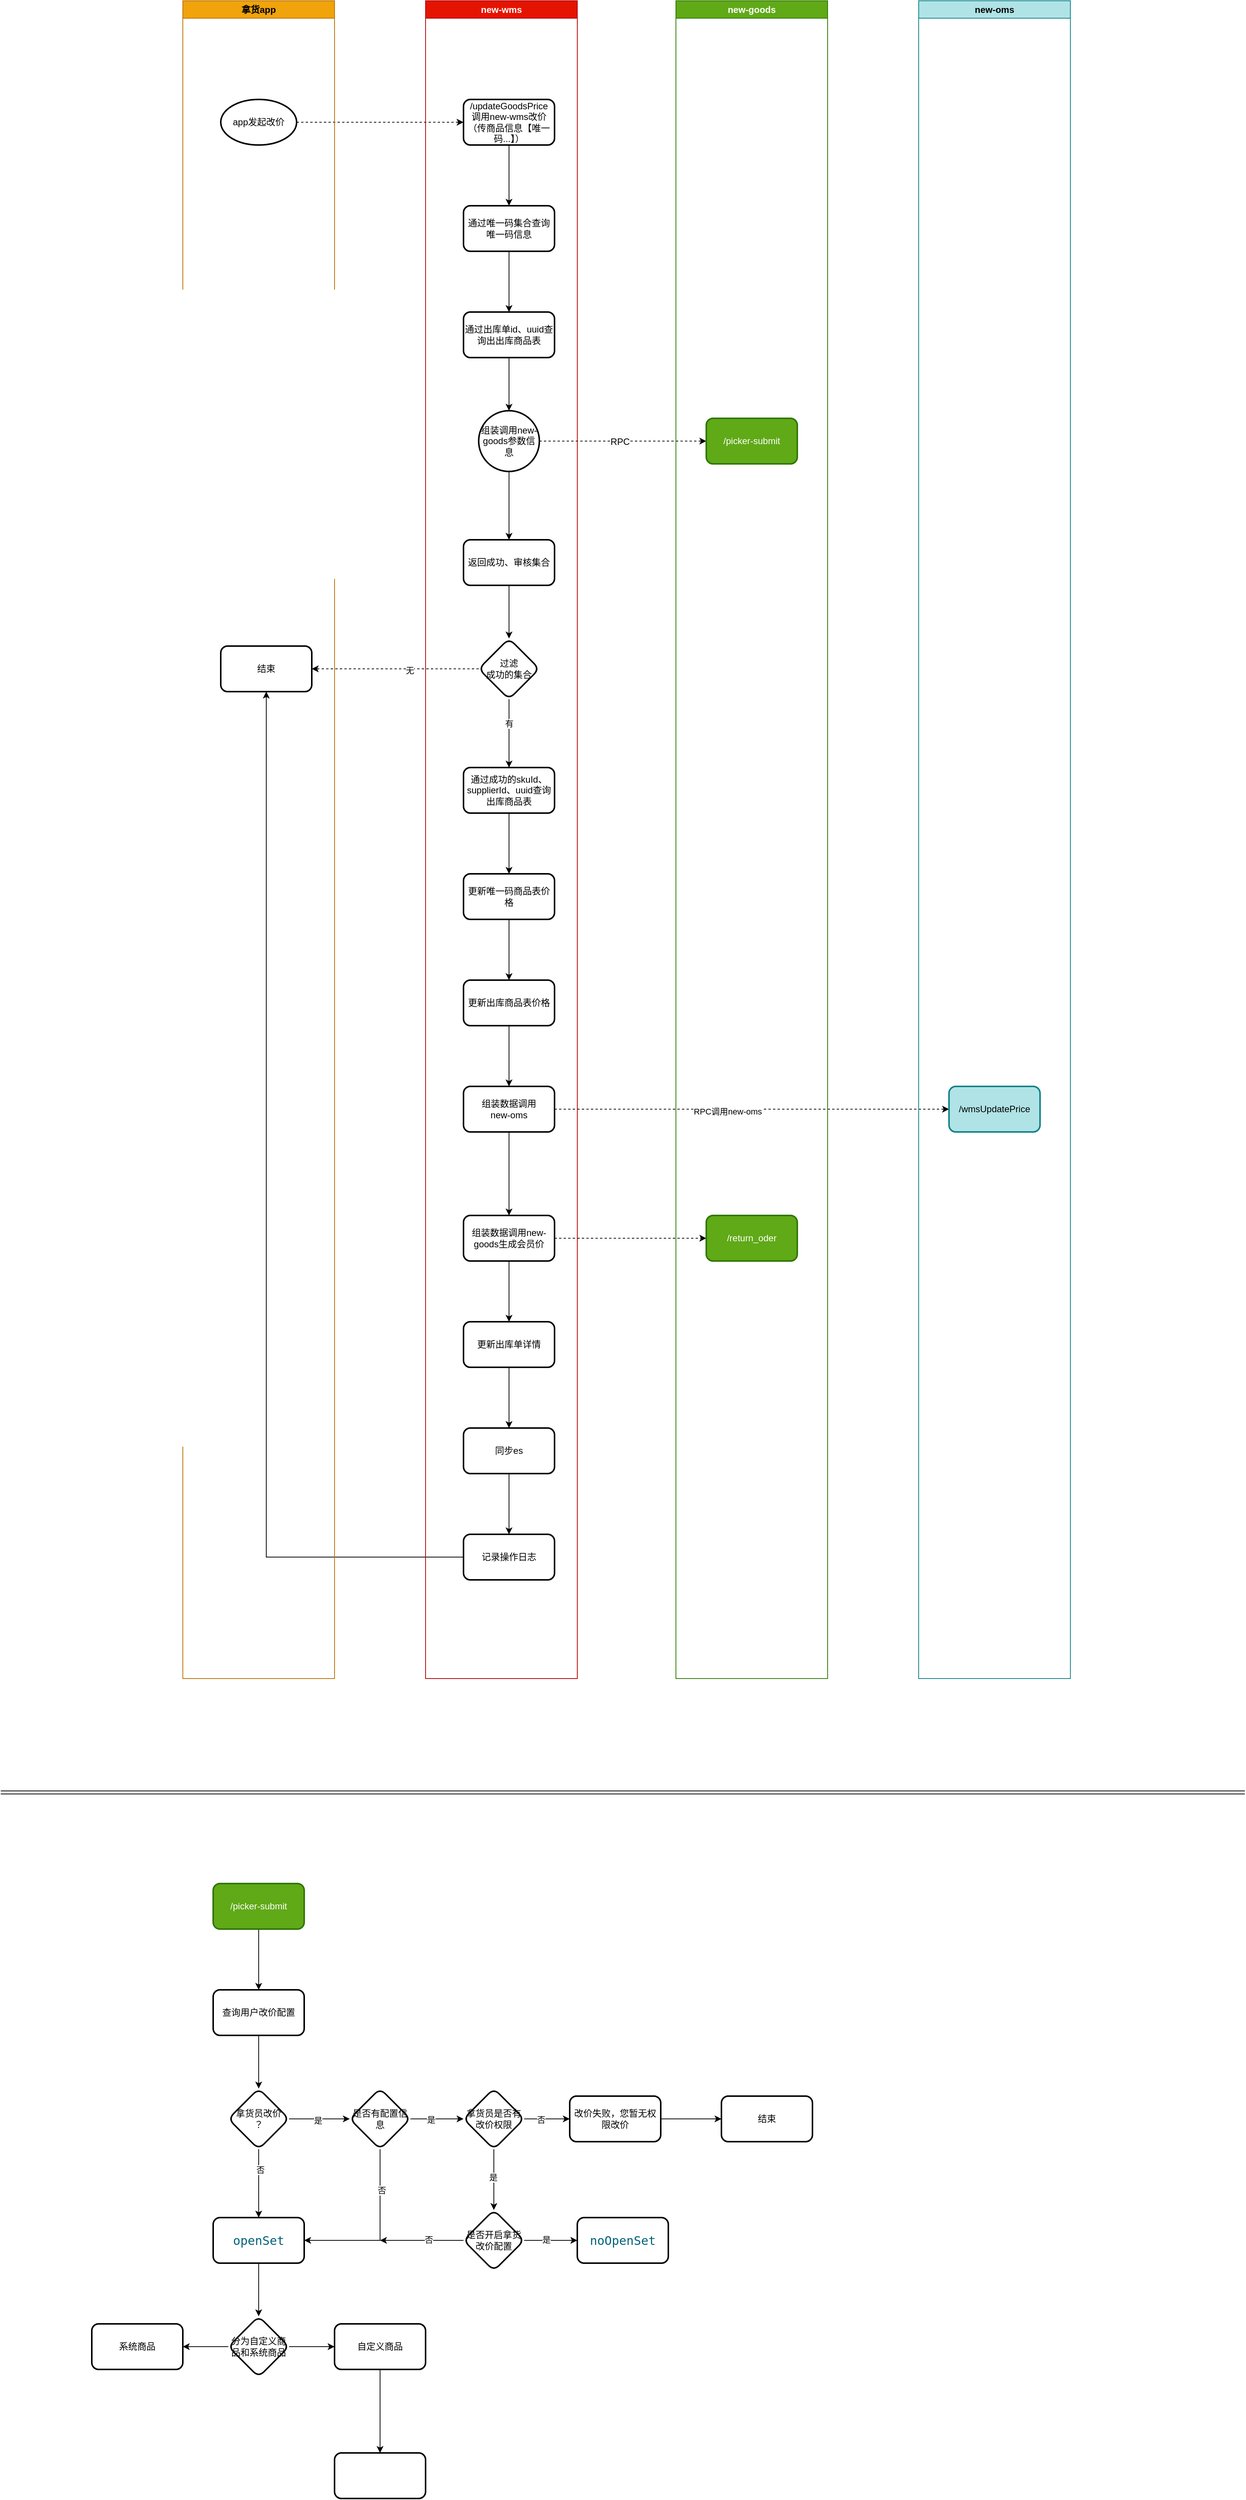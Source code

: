 <mxfile version="24.6.3" type="github">
  <diagram name="第 1 页" id="k2UzO8kCVZlPn5GwoeDi">
    <mxGraphModel dx="2074" dy="1106" grid="1" gridSize="10" guides="1" tooltips="1" connect="1" arrows="1" fold="1" page="1" pageScale="1" pageWidth="827" pageHeight="1169" math="0" shadow="0">
      <root>
        <mxCell id="0" />
        <mxCell id="1" parent="0" />
        <mxCell id="qySqaeS_JPql4BwvPAK2-4" value="" style="edgeStyle=orthogonalEdgeStyle;rounded=0;orthogonalLoop=1;jettySize=auto;html=1;dashed=1;" edge="1" parent="1" source="qySqaeS_JPql4BwvPAK2-2" target="qySqaeS_JPql4BwvPAK2-3">
          <mxGeometry relative="1" as="geometry" />
        </mxCell>
        <mxCell id="qySqaeS_JPql4BwvPAK2-2" value="app发起改价" style="strokeWidth=2;html=1;shape=mxgraph.flowchart.start_1;whiteSpace=wrap;" vertex="1" parent="1">
          <mxGeometry x="290" y="210" width="100" height="60" as="geometry" />
        </mxCell>
        <mxCell id="qySqaeS_JPql4BwvPAK2-6" value="" style="edgeStyle=orthogonalEdgeStyle;rounded=0;orthogonalLoop=1;jettySize=auto;html=1;" edge="1" parent="1" source="qySqaeS_JPql4BwvPAK2-3" target="qySqaeS_JPql4BwvPAK2-5">
          <mxGeometry relative="1" as="geometry" />
        </mxCell>
        <mxCell id="qySqaeS_JPql4BwvPAK2-3" value="/updateGoodsPrice&lt;br&gt;调用new-wms改价&lt;br&gt;（传商品信息【唯一码...】）" style="rounded=1;whiteSpace=wrap;html=1;strokeWidth=2;" vertex="1" parent="1">
          <mxGeometry x="610" y="210" width="120" height="60" as="geometry" />
        </mxCell>
        <mxCell id="qySqaeS_JPql4BwvPAK2-8" value="" style="edgeStyle=orthogonalEdgeStyle;rounded=0;orthogonalLoop=1;jettySize=auto;html=1;" edge="1" parent="1" source="qySqaeS_JPql4BwvPAK2-5" target="qySqaeS_JPql4BwvPAK2-7">
          <mxGeometry relative="1" as="geometry" />
        </mxCell>
        <mxCell id="qySqaeS_JPql4BwvPAK2-5" value="通过唯一码集合查询唯一码信息" style="whiteSpace=wrap;html=1;rounded=1;strokeWidth=2;" vertex="1" parent="1">
          <mxGeometry x="610" y="350" width="120" height="60" as="geometry" />
        </mxCell>
        <mxCell id="qySqaeS_JPql4BwvPAK2-10" value="" style="edgeStyle=orthogonalEdgeStyle;rounded=0;orthogonalLoop=1;jettySize=auto;html=1;" edge="1" parent="1" source="qySqaeS_JPql4BwvPAK2-7" target="qySqaeS_JPql4BwvPAK2-9">
          <mxGeometry relative="1" as="geometry" />
        </mxCell>
        <mxCell id="qySqaeS_JPql4BwvPAK2-7" value="通过出库单id、uuid查询出出库商品表" style="whiteSpace=wrap;html=1;rounded=1;strokeWidth=2;" vertex="1" parent="1">
          <mxGeometry x="610" y="490" width="120" height="60" as="geometry" />
        </mxCell>
        <mxCell id="qySqaeS_JPql4BwvPAK2-14" value="" style="edgeStyle=orthogonalEdgeStyle;rounded=0;orthogonalLoop=1;jettySize=auto;html=1;dashed=1;" edge="1" parent="1" source="qySqaeS_JPql4BwvPAK2-9" target="qySqaeS_JPql4BwvPAK2-13">
          <mxGeometry relative="1" as="geometry" />
        </mxCell>
        <mxCell id="qySqaeS_JPql4BwvPAK2-18" value="&lt;span style=&quot;font-size: 12px; background-color: rgb(251, 251, 251);&quot;&gt;RPC&lt;/span&gt;" style="edgeLabel;html=1;align=center;verticalAlign=middle;resizable=0;points=[];" vertex="1" connectable="0" parent="qySqaeS_JPql4BwvPAK2-14">
          <mxGeometry x="-0.036" y="-1" relative="1" as="geometry">
            <mxPoint as="offset" />
          </mxGeometry>
        </mxCell>
        <mxCell id="qySqaeS_JPql4BwvPAK2-49" style="edgeStyle=orthogonalEdgeStyle;rounded=0;orthogonalLoop=1;jettySize=auto;html=1;entryX=0.5;entryY=0;entryDx=0;entryDy=0;" edge="1" parent="1" source="qySqaeS_JPql4BwvPAK2-9" target="qySqaeS_JPql4BwvPAK2-19">
          <mxGeometry relative="1" as="geometry" />
        </mxCell>
        <mxCell id="qySqaeS_JPql4BwvPAK2-9" value="组装调用new-goods参数信息" style="ellipse;whiteSpace=wrap;html=1;rounded=1;strokeWidth=2;" vertex="1" parent="1">
          <mxGeometry x="630" y="620" width="80" height="80" as="geometry" />
        </mxCell>
        <mxCell id="qySqaeS_JPql4BwvPAK2-13" value="/picker-submit" style="whiteSpace=wrap;html=1;rounded=1;strokeWidth=2;fillColor=#60a917;strokeColor=#2D7600;fontColor=#ffffff;" vertex="1" parent="1">
          <mxGeometry x="930" y="630" width="120" height="60" as="geometry" />
        </mxCell>
        <mxCell id="qySqaeS_JPql4BwvPAK2-24" value="" style="edgeStyle=orthogonalEdgeStyle;rounded=0;orthogonalLoop=1;jettySize=auto;html=1;" edge="1" parent="1" source="qySqaeS_JPql4BwvPAK2-19" target="qySqaeS_JPql4BwvPAK2-23">
          <mxGeometry relative="1" as="geometry" />
        </mxCell>
        <mxCell id="qySqaeS_JPql4BwvPAK2-19" value="返回成功、审核集合" style="whiteSpace=wrap;html=1;rounded=1;strokeWidth=2;" vertex="1" parent="1">
          <mxGeometry x="610" y="790" width="120" height="60" as="geometry" />
        </mxCell>
        <mxCell id="qySqaeS_JPql4BwvPAK2-26" value="" style="edgeStyle=orthogonalEdgeStyle;rounded=0;orthogonalLoop=1;jettySize=auto;html=1;" edge="1" parent="1" source="qySqaeS_JPql4BwvPAK2-23" target="qySqaeS_JPql4BwvPAK2-25">
          <mxGeometry relative="1" as="geometry" />
        </mxCell>
        <mxCell id="qySqaeS_JPql4BwvPAK2-29" value="有" style="edgeLabel;html=1;align=center;verticalAlign=middle;resizable=0;points=[];" vertex="1" connectable="0" parent="qySqaeS_JPql4BwvPAK2-26">
          <mxGeometry x="-0.289" relative="1" as="geometry">
            <mxPoint as="offset" />
          </mxGeometry>
        </mxCell>
        <mxCell id="qySqaeS_JPql4BwvPAK2-28" value="" style="edgeStyle=orthogonalEdgeStyle;rounded=0;orthogonalLoop=1;jettySize=auto;html=1;dashed=1;" edge="1" parent="1" source="qySqaeS_JPql4BwvPAK2-23" target="qySqaeS_JPql4BwvPAK2-27">
          <mxGeometry relative="1" as="geometry" />
        </mxCell>
        <mxCell id="qySqaeS_JPql4BwvPAK2-30" value="无" style="edgeLabel;html=1;align=center;verticalAlign=middle;resizable=0;points=[];" vertex="1" connectable="0" parent="qySqaeS_JPql4BwvPAK2-28">
          <mxGeometry x="-0.167" y="2" relative="1" as="geometry">
            <mxPoint as="offset" />
          </mxGeometry>
        </mxCell>
        <mxCell id="qySqaeS_JPql4BwvPAK2-23" value="过滤&lt;br&gt;成功的集合" style="rhombus;whiteSpace=wrap;html=1;rounded=1;strokeWidth=2;" vertex="1" parent="1">
          <mxGeometry x="630" y="920" width="80" height="80" as="geometry" />
        </mxCell>
        <mxCell id="qySqaeS_JPql4BwvPAK2-32" value="" style="edgeStyle=orthogonalEdgeStyle;rounded=0;orthogonalLoop=1;jettySize=auto;html=1;" edge="1" parent="1" source="qySqaeS_JPql4BwvPAK2-25" target="qySqaeS_JPql4BwvPAK2-31">
          <mxGeometry relative="1" as="geometry" />
        </mxCell>
        <mxCell id="qySqaeS_JPql4BwvPAK2-25" value="通过成功的skuId、supplierId、uuid查询出库商品表" style="whiteSpace=wrap;html=1;rounded=1;strokeWidth=2;" vertex="1" parent="1">
          <mxGeometry x="610" y="1090" width="120" height="60" as="geometry" />
        </mxCell>
        <mxCell id="qySqaeS_JPql4BwvPAK2-27" value="结束" style="whiteSpace=wrap;html=1;rounded=1;strokeWidth=2;" vertex="1" parent="1">
          <mxGeometry x="290" y="930" width="120" height="60" as="geometry" />
        </mxCell>
        <mxCell id="qySqaeS_JPql4BwvPAK2-34" value="" style="edgeStyle=orthogonalEdgeStyle;rounded=0;orthogonalLoop=1;jettySize=auto;html=1;" edge="1" parent="1" source="qySqaeS_JPql4BwvPAK2-31" target="qySqaeS_JPql4BwvPAK2-33">
          <mxGeometry relative="1" as="geometry" />
        </mxCell>
        <mxCell id="qySqaeS_JPql4BwvPAK2-31" value="更新唯一码商品表价格" style="whiteSpace=wrap;html=1;rounded=1;strokeWidth=2;" vertex="1" parent="1">
          <mxGeometry x="610" y="1230" width="120" height="60" as="geometry" />
        </mxCell>
        <mxCell id="qySqaeS_JPql4BwvPAK2-36" value="" style="edgeStyle=orthogonalEdgeStyle;rounded=0;orthogonalLoop=1;jettySize=auto;html=1;" edge="1" parent="1" source="qySqaeS_JPql4BwvPAK2-33" target="qySqaeS_JPql4BwvPAK2-35">
          <mxGeometry relative="1" as="geometry" />
        </mxCell>
        <mxCell id="qySqaeS_JPql4BwvPAK2-33" value="更新出库商品表价格" style="whiteSpace=wrap;html=1;rounded=1;strokeWidth=2;" vertex="1" parent="1">
          <mxGeometry x="610" y="1370" width="120" height="60" as="geometry" />
        </mxCell>
        <mxCell id="qySqaeS_JPql4BwvPAK2-38" value="" style="edgeStyle=orthogonalEdgeStyle;rounded=0;orthogonalLoop=1;jettySize=auto;html=1;dashed=1;" edge="1" parent="1" source="qySqaeS_JPql4BwvPAK2-35" target="qySqaeS_JPql4BwvPAK2-37">
          <mxGeometry relative="1" as="geometry" />
        </mxCell>
        <mxCell id="qySqaeS_JPql4BwvPAK2-39" value="RPC调用new-oms" style="edgeLabel;html=1;align=center;verticalAlign=middle;resizable=0;points=[];" vertex="1" connectable="0" parent="qySqaeS_JPql4BwvPAK2-38">
          <mxGeometry x="-0.123" y="-3" relative="1" as="geometry">
            <mxPoint as="offset" />
          </mxGeometry>
        </mxCell>
        <mxCell id="qySqaeS_JPql4BwvPAK2-48" style="edgeStyle=orthogonalEdgeStyle;rounded=0;orthogonalLoop=1;jettySize=auto;html=1;entryX=0.5;entryY=0;entryDx=0;entryDy=0;" edge="1" parent="1" source="qySqaeS_JPql4BwvPAK2-35" target="qySqaeS_JPql4BwvPAK2-44">
          <mxGeometry relative="1" as="geometry" />
        </mxCell>
        <mxCell id="qySqaeS_JPql4BwvPAK2-35" value="组装数据调用&lt;br&gt;new-oms" style="whiteSpace=wrap;html=1;rounded=1;strokeWidth=2;" vertex="1" parent="1">
          <mxGeometry x="610" y="1510" width="120" height="60" as="geometry" />
        </mxCell>
        <mxCell id="qySqaeS_JPql4BwvPAK2-37" value="/wmsUpdatePrice" style="whiteSpace=wrap;html=1;rounded=1;strokeWidth=2;fillColor=#b0e3e6;strokeColor=#0e8088;" vertex="1" parent="1">
          <mxGeometry x="1250" y="1510" width="120" height="60" as="geometry" />
        </mxCell>
        <mxCell id="qySqaeS_JPql4BwvPAK2-47" value="" style="edgeStyle=orthogonalEdgeStyle;rounded=0;orthogonalLoop=1;jettySize=auto;html=1;dashed=1;" edge="1" parent="1" source="qySqaeS_JPql4BwvPAK2-44" target="qySqaeS_JPql4BwvPAK2-46">
          <mxGeometry relative="1" as="geometry" />
        </mxCell>
        <mxCell id="qySqaeS_JPql4BwvPAK2-51" value="" style="edgeStyle=orthogonalEdgeStyle;rounded=0;orthogonalLoop=1;jettySize=auto;html=1;" edge="1" parent="1" source="qySqaeS_JPql4BwvPAK2-44" target="qySqaeS_JPql4BwvPAK2-50">
          <mxGeometry relative="1" as="geometry" />
        </mxCell>
        <mxCell id="qySqaeS_JPql4BwvPAK2-44" value="组装数据调用new-goods生成会员价" style="whiteSpace=wrap;html=1;rounded=1;strokeWidth=2;" vertex="1" parent="1">
          <mxGeometry x="610" y="1680" width="120" height="60" as="geometry" />
        </mxCell>
        <mxCell id="qySqaeS_JPql4BwvPAK2-46" value="/return_oder" style="whiteSpace=wrap;html=1;rounded=1;strokeWidth=2;fillColor=#60a917;strokeColor=#2D7600;fontColor=#ffffff;" vertex="1" parent="1">
          <mxGeometry x="930" y="1680" width="120" height="60" as="geometry" />
        </mxCell>
        <mxCell id="qySqaeS_JPql4BwvPAK2-53" value="" style="edgeStyle=orthogonalEdgeStyle;rounded=0;orthogonalLoop=1;jettySize=auto;html=1;" edge="1" parent="1" source="qySqaeS_JPql4BwvPAK2-50" target="qySqaeS_JPql4BwvPAK2-52">
          <mxGeometry relative="1" as="geometry" />
        </mxCell>
        <mxCell id="qySqaeS_JPql4BwvPAK2-50" value="更新出库单详情" style="whiteSpace=wrap;html=1;rounded=1;strokeWidth=2;" vertex="1" parent="1">
          <mxGeometry x="610" y="1820" width="120" height="60" as="geometry" />
        </mxCell>
        <mxCell id="qySqaeS_JPql4BwvPAK2-56" value="" style="edgeStyle=orthogonalEdgeStyle;rounded=0;orthogonalLoop=1;jettySize=auto;html=1;" edge="1" parent="1" source="qySqaeS_JPql4BwvPAK2-52" target="qySqaeS_JPql4BwvPAK2-55">
          <mxGeometry relative="1" as="geometry" />
        </mxCell>
        <mxCell id="qySqaeS_JPql4BwvPAK2-52" value="同步es" style="whiteSpace=wrap;html=1;rounded=1;strokeWidth=2;" vertex="1" parent="1">
          <mxGeometry x="610" y="1960" width="120" height="60" as="geometry" />
        </mxCell>
        <mxCell id="qySqaeS_JPql4BwvPAK2-57" style="edgeStyle=orthogonalEdgeStyle;rounded=0;orthogonalLoop=1;jettySize=auto;html=1;entryX=0.5;entryY=1;entryDx=0;entryDy=0;" edge="1" parent="1" source="qySqaeS_JPql4BwvPAK2-55" target="qySqaeS_JPql4BwvPAK2-27">
          <mxGeometry relative="1" as="geometry" />
        </mxCell>
        <mxCell id="qySqaeS_JPql4BwvPAK2-55" value="记录操作日志" style="whiteSpace=wrap;html=1;rounded=1;strokeWidth=2;" vertex="1" parent="1">
          <mxGeometry x="610" y="2100" width="120" height="60" as="geometry" />
        </mxCell>
        <mxCell id="qySqaeS_JPql4BwvPAK2-58" value="拿货app" style="swimlane;whiteSpace=wrap;html=1;fillColor=#f0a30a;fontColor=#000000;strokeColor=#BD7000;" vertex="1" parent="1">
          <mxGeometry x="240" y="80" width="200" height="2210" as="geometry" />
        </mxCell>
        <mxCell id="qySqaeS_JPql4BwvPAK2-63" value="new-wms" style="swimlane;whiteSpace=wrap;html=1;startSize=23;fillColor=#e51400;fontColor=#ffffff;strokeColor=#B20000;" vertex="1" parent="1">
          <mxGeometry x="560" y="80" width="200" height="2210" as="geometry" />
        </mxCell>
        <mxCell id="qySqaeS_JPql4BwvPAK2-71" value="" style="edgeStyle=orthogonalEdgeStyle;rounded=0;orthogonalLoop=1;jettySize=auto;html=1;" edge="1" parent="1" source="qySqaeS_JPql4BwvPAK2-72" target="qySqaeS_JPql4BwvPAK2-74">
          <mxGeometry relative="1" as="geometry" />
        </mxCell>
        <mxCell id="qySqaeS_JPql4BwvPAK2-72" value="/picker-submit" style="whiteSpace=wrap;html=1;rounded=1;strokeWidth=2;fillColor=#60a917;strokeColor=#2D7600;fontColor=#ffffff;" vertex="1" parent="1">
          <mxGeometry x="280" y="2560" width="120" height="60" as="geometry" />
        </mxCell>
        <mxCell id="qySqaeS_JPql4BwvPAK2-73" value="" style="edgeStyle=orthogonalEdgeStyle;rounded=0;orthogonalLoop=1;jettySize=auto;html=1;" edge="1" parent="1" source="qySqaeS_JPql4BwvPAK2-74" target="qySqaeS_JPql4BwvPAK2-77">
          <mxGeometry relative="1" as="geometry" />
        </mxCell>
        <mxCell id="qySqaeS_JPql4BwvPAK2-74" value="查询用户改价配置" style="whiteSpace=wrap;html=1;rounded=1;strokeWidth=2;" vertex="1" parent="1">
          <mxGeometry x="280" y="2700" width="120" height="60" as="geometry" />
        </mxCell>
        <mxCell id="qySqaeS_JPql4BwvPAK2-97" value="" style="edgeStyle=orthogonalEdgeStyle;rounded=0;orthogonalLoop=1;jettySize=auto;html=1;" edge="1" parent="1" source="qySqaeS_JPql4BwvPAK2-77" target="qySqaeS_JPql4BwvPAK2-96">
          <mxGeometry relative="1" as="geometry" />
        </mxCell>
        <mxCell id="qySqaeS_JPql4BwvPAK2-98" value="否" style="edgeLabel;html=1;align=center;verticalAlign=middle;resizable=0;points=[];" vertex="1" connectable="0" parent="qySqaeS_JPql4BwvPAK2-97">
          <mxGeometry x="-0.4" y="2" relative="1" as="geometry">
            <mxPoint as="offset" />
          </mxGeometry>
        </mxCell>
        <mxCell id="qySqaeS_JPql4BwvPAK2-105" value="" style="edgeStyle=orthogonalEdgeStyle;rounded=0;orthogonalLoop=1;jettySize=auto;html=1;" edge="1" parent="1" source="qySqaeS_JPql4BwvPAK2-77" target="qySqaeS_JPql4BwvPAK2-104">
          <mxGeometry relative="1" as="geometry" />
        </mxCell>
        <mxCell id="qySqaeS_JPql4BwvPAK2-106" value="是" style="edgeLabel;html=1;align=center;verticalAlign=middle;resizable=0;points=[];" vertex="1" connectable="0" parent="qySqaeS_JPql4BwvPAK2-105">
          <mxGeometry x="-0.05" y="-2" relative="1" as="geometry">
            <mxPoint as="offset" />
          </mxGeometry>
        </mxCell>
        <mxCell id="qySqaeS_JPql4BwvPAK2-77" value="拿货员改价&lt;br&gt;？" style="rhombus;whiteSpace=wrap;html=1;rounded=1;strokeWidth=2;" vertex="1" parent="1">
          <mxGeometry x="300" y="2830" width="80" height="80" as="geometry" />
        </mxCell>
        <mxCell id="qySqaeS_JPql4BwvPAK2-79" value="new-goods" style="swimlane;whiteSpace=wrap;html=1;fillColor=#60a917;fontColor=#ffffff;strokeColor=#2D7600;" vertex="1" parent="1">
          <mxGeometry x="890" y="80" width="200" height="2210" as="geometry" />
        </mxCell>
        <mxCell id="qySqaeS_JPql4BwvPAK2-80" value="new-oms" style="swimlane;whiteSpace=wrap;html=1;startSize=23;fillColor=#b0e3e6;strokeColor=#0e8088;" vertex="1" parent="1">
          <mxGeometry x="1210" y="80" width="200" height="2210" as="geometry" />
        </mxCell>
        <mxCell id="qySqaeS_JPql4BwvPAK2-82" value="" style="shape=link;html=1;rounded=0;" edge="1" parent="1">
          <mxGeometry width="100" relative="1" as="geometry">
            <mxPoint y="2440" as="sourcePoint" />
            <mxPoint x="1640" y="2440" as="targetPoint" />
          </mxGeometry>
        </mxCell>
        <mxCell id="qySqaeS_JPql4BwvPAK2-89" value="" style="edgeStyle=orthogonalEdgeStyle;rounded=0;orthogonalLoop=1;jettySize=auto;html=1;" edge="1" parent="1" source="qySqaeS_JPql4BwvPAK2-85" target="qySqaeS_JPql4BwvPAK2-88">
          <mxGeometry relative="1" as="geometry" />
        </mxCell>
        <mxCell id="qySqaeS_JPql4BwvPAK2-92" value="否" style="edgeLabel;html=1;align=center;verticalAlign=middle;resizable=0;points=[];" vertex="1" connectable="0" parent="qySqaeS_JPql4BwvPAK2-89">
          <mxGeometry x="-0.267" y="-1" relative="1" as="geometry">
            <mxPoint as="offset" />
          </mxGeometry>
        </mxCell>
        <mxCell id="qySqaeS_JPql4BwvPAK2-94" value="" style="edgeStyle=orthogonalEdgeStyle;rounded=0;orthogonalLoop=1;jettySize=auto;html=1;" edge="1" parent="1" source="qySqaeS_JPql4BwvPAK2-85" target="qySqaeS_JPql4BwvPAK2-93">
          <mxGeometry relative="1" as="geometry" />
        </mxCell>
        <mxCell id="qySqaeS_JPql4BwvPAK2-95" value="是" style="edgeLabel;html=1;align=center;verticalAlign=middle;resizable=0;points=[];" vertex="1" connectable="0" parent="qySqaeS_JPql4BwvPAK2-94">
          <mxGeometry x="-0.075" y="-1" relative="1" as="geometry">
            <mxPoint as="offset" />
          </mxGeometry>
        </mxCell>
        <mxCell id="qySqaeS_JPql4BwvPAK2-85" value="拿货员是否有改价权限" style="rhombus;whiteSpace=wrap;html=1;rounded=1;strokeWidth=2;" vertex="1" parent="1">
          <mxGeometry x="610" y="2830" width="80" height="80" as="geometry" />
        </mxCell>
        <mxCell id="qySqaeS_JPql4BwvPAK2-91" value="" style="edgeStyle=orthogonalEdgeStyle;rounded=0;orthogonalLoop=1;jettySize=auto;html=1;" edge="1" parent="1" source="qySqaeS_JPql4BwvPAK2-88" target="qySqaeS_JPql4BwvPAK2-90">
          <mxGeometry relative="1" as="geometry" />
        </mxCell>
        <mxCell id="qySqaeS_JPql4BwvPAK2-88" value="改价失败，您暂无权限改价" style="whiteSpace=wrap;html=1;rounded=1;strokeWidth=2;" vertex="1" parent="1">
          <mxGeometry x="750" y="2840" width="120" height="60" as="geometry" />
        </mxCell>
        <mxCell id="qySqaeS_JPql4BwvPAK2-90" value="结束" style="whiteSpace=wrap;html=1;rounded=1;strokeWidth=2;" vertex="1" parent="1">
          <mxGeometry x="950" y="2840" width="120" height="60" as="geometry" />
        </mxCell>
        <mxCell id="qySqaeS_JPql4BwvPAK2-99" value="" style="edgeStyle=orthogonalEdgeStyle;rounded=0;orthogonalLoop=1;jettySize=auto;html=1;" edge="1" parent="1" source="qySqaeS_JPql4BwvPAK2-93">
          <mxGeometry relative="1" as="geometry">
            <mxPoint x="500" y="3030" as="targetPoint" />
          </mxGeometry>
        </mxCell>
        <mxCell id="qySqaeS_JPql4BwvPAK2-100" value="否" style="edgeLabel;html=1;align=center;verticalAlign=middle;resizable=0;points=[];" vertex="1" connectable="0" parent="qySqaeS_JPql4BwvPAK2-99">
          <mxGeometry x="-0.167" y="-1" relative="1" as="geometry">
            <mxPoint as="offset" />
          </mxGeometry>
        </mxCell>
        <mxCell id="qySqaeS_JPql4BwvPAK2-102" value="" style="edgeStyle=orthogonalEdgeStyle;rounded=0;orthogonalLoop=1;jettySize=auto;html=1;" edge="1" parent="1" source="qySqaeS_JPql4BwvPAK2-93" target="qySqaeS_JPql4BwvPAK2-101">
          <mxGeometry relative="1" as="geometry" />
        </mxCell>
        <mxCell id="qySqaeS_JPql4BwvPAK2-103" value="是" style="edgeLabel;html=1;align=center;verticalAlign=middle;resizable=0;points=[];" vertex="1" connectable="0" parent="qySqaeS_JPql4BwvPAK2-102">
          <mxGeometry x="-0.178" y="1" relative="1" as="geometry">
            <mxPoint as="offset" />
          </mxGeometry>
        </mxCell>
        <mxCell id="qySqaeS_JPql4BwvPAK2-93" value="是否开启拿货改价配置" style="rhombus;whiteSpace=wrap;html=1;rounded=1;strokeWidth=2;" vertex="1" parent="1">
          <mxGeometry x="610" y="2990" width="80" height="80" as="geometry" />
        </mxCell>
        <mxCell id="qySqaeS_JPql4BwvPAK2-113" value="" style="edgeStyle=orthogonalEdgeStyle;rounded=0;orthogonalLoop=1;jettySize=auto;html=1;" edge="1" parent="1" source="qySqaeS_JPql4BwvPAK2-96" target="qySqaeS_JPql4BwvPAK2-112">
          <mxGeometry relative="1" as="geometry" />
        </mxCell>
        <mxCell id="qySqaeS_JPql4BwvPAK2-96" value="&lt;pre style=&quot;background-color:#ffffff;color:#080808;font-family:&#39;JetBrains Mono&#39;,monospace;font-size:12.0pt;&quot;&gt;&lt;span style=&quot;color:#00627a;&quot;&gt;openSet&lt;/span&gt;&lt;/pre&gt;" style="whiteSpace=wrap;html=1;rounded=1;strokeWidth=2;" vertex="1" parent="1">
          <mxGeometry x="280" y="3000" width="120" height="60" as="geometry" />
        </mxCell>
        <mxCell id="qySqaeS_JPql4BwvPAK2-101" value="&lt;pre style=&quot;background-color:#ffffff;color:#080808;font-family:&#39;JetBrains Mono&#39;,monospace;font-size:12.0pt;&quot;&gt;&lt;span style=&quot;color:#00627a;&quot;&gt;noOpenSet&lt;/span&gt;&lt;/pre&gt;" style="whiteSpace=wrap;html=1;rounded=1;strokeWidth=2;" vertex="1" parent="1">
          <mxGeometry x="760" y="3000" width="120" height="60" as="geometry" />
        </mxCell>
        <mxCell id="qySqaeS_JPql4BwvPAK2-107" style="edgeStyle=orthogonalEdgeStyle;rounded=0;orthogonalLoop=1;jettySize=auto;html=1;entryX=1;entryY=0.5;entryDx=0;entryDy=0;" edge="1" parent="1" source="qySqaeS_JPql4BwvPAK2-104" target="qySqaeS_JPql4BwvPAK2-96">
          <mxGeometry relative="1" as="geometry">
            <mxPoint x="460" y="3140" as="targetPoint" />
            <Array as="points">
              <mxPoint x="500" y="3030" />
            </Array>
          </mxGeometry>
        </mxCell>
        <mxCell id="qySqaeS_JPql4BwvPAK2-111" value="否" style="edgeLabel;html=1;align=center;verticalAlign=middle;resizable=0;points=[];" vertex="1" connectable="0" parent="qySqaeS_JPql4BwvPAK2-107">
          <mxGeometry x="-0.509" y="2" relative="1" as="geometry">
            <mxPoint as="offset" />
          </mxGeometry>
        </mxCell>
        <mxCell id="qySqaeS_JPql4BwvPAK2-109" value="" style="edgeStyle=orthogonalEdgeStyle;rounded=0;orthogonalLoop=1;jettySize=auto;html=1;" edge="1" parent="1" source="qySqaeS_JPql4BwvPAK2-104" target="qySqaeS_JPql4BwvPAK2-85">
          <mxGeometry relative="1" as="geometry" />
        </mxCell>
        <mxCell id="qySqaeS_JPql4BwvPAK2-110" value="是" style="edgeLabel;html=1;align=center;verticalAlign=middle;resizable=0;points=[];" vertex="1" connectable="0" parent="qySqaeS_JPql4BwvPAK2-109">
          <mxGeometry x="-0.229" y="-1" relative="1" as="geometry">
            <mxPoint as="offset" />
          </mxGeometry>
        </mxCell>
        <mxCell id="qySqaeS_JPql4BwvPAK2-104" value="是否有配置信息" style="rhombus;whiteSpace=wrap;html=1;rounded=1;strokeWidth=2;" vertex="1" parent="1">
          <mxGeometry x="460" y="2830" width="80" height="80" as="geometry" />
        </mxCell>
        <mxCell id="qySqaeS_JPql4BwvPAK2-115" value="" style="edgeStyle=orthogonalEdgeStyle;rounded=0;orthogonalLoop=1;jettySize=auto;html=1;" edge="1" parent="1" source="qySqaeS_JPql4BwvPAK2-112" target="qySqaeS_JPql4BwvPAK2-114">
          <mxGeometry relative="1" as="geometry" />
        </mxCell>
        <mxCell id="qySqaeS_JPql4BwvPAK2-117" value="" style="edgeStyle=orthogonalEdgeStyle;rounded=0;orthogonalLoop=1;jettySize=auto;html=1;" edge="1" parent="1" source="qySqaeS_JPql4BwvPAK2-112" target="qySqaeS_JPql4BwvPAK2-116">
          <mxGeometry relative="1" as="geometry" />
        </mxCell>
        <mxCell id="qySqaeS_JPql4BwvPAK2-112" value="分为自定义商品和系统商品" style="rhombus;whiteSpace=wrap;html=1;rounded=1;strokeWidth=2;" vertex="1" parent="1">
          <mxGeometry x="300" y="3130" width="80" height="80" as="geometry" />
        </mxCell>
        <mxCell id="qySqaeS_JPql4BwvPAK2-114" value="系统商品" style="whiteSpace=wrap;html=1;rounded=1;strokeWidth=2;" vertex="1" parent="1">
          <mxGeometry x="120" y="3140" width="120" height="60" as="geometry" />
        </mxCell>
        <mxCell id="qySqaeS_JPql4BwvPAK2-119" value="" style="edgeStyle=orthogonalEdgeStyle;rounded=0;orthogonalLoop=1;jettySize=auto;html=1;" edge="1" parent="1" source="qySqaeS_JPql4BwvPAK2-116" target="qySqaeS_JPql4BwvPAK2-118">
          <mxGeometry relative="1" as="geometry" />
        </mxCell>
        <mxCell id="qySqaeS_JPql4BwvPAK2-116" value="自定义商品" style="whiteSpace=wrap;html=1;rounded=1;strokeWidth=2;" vertex="1" parent="1">
          <mxGeometry x="440" y="3140" width="120" height="60" as="geometry" />
        </mxCell>
        <mxCell id="qySqaeS_JPql4BwvPAK2-118" value="" style="whiteSpace=wrap;html=1;rounded=1;strokeWidth=2;" vertex="1" parent="1">
          <mxGeometry x="440" y="3310" width="120" height="60" as="geometry" />
        </mxCell>
      </root>
    </mxGraphModel>
  </diagram>
</mxfile>
